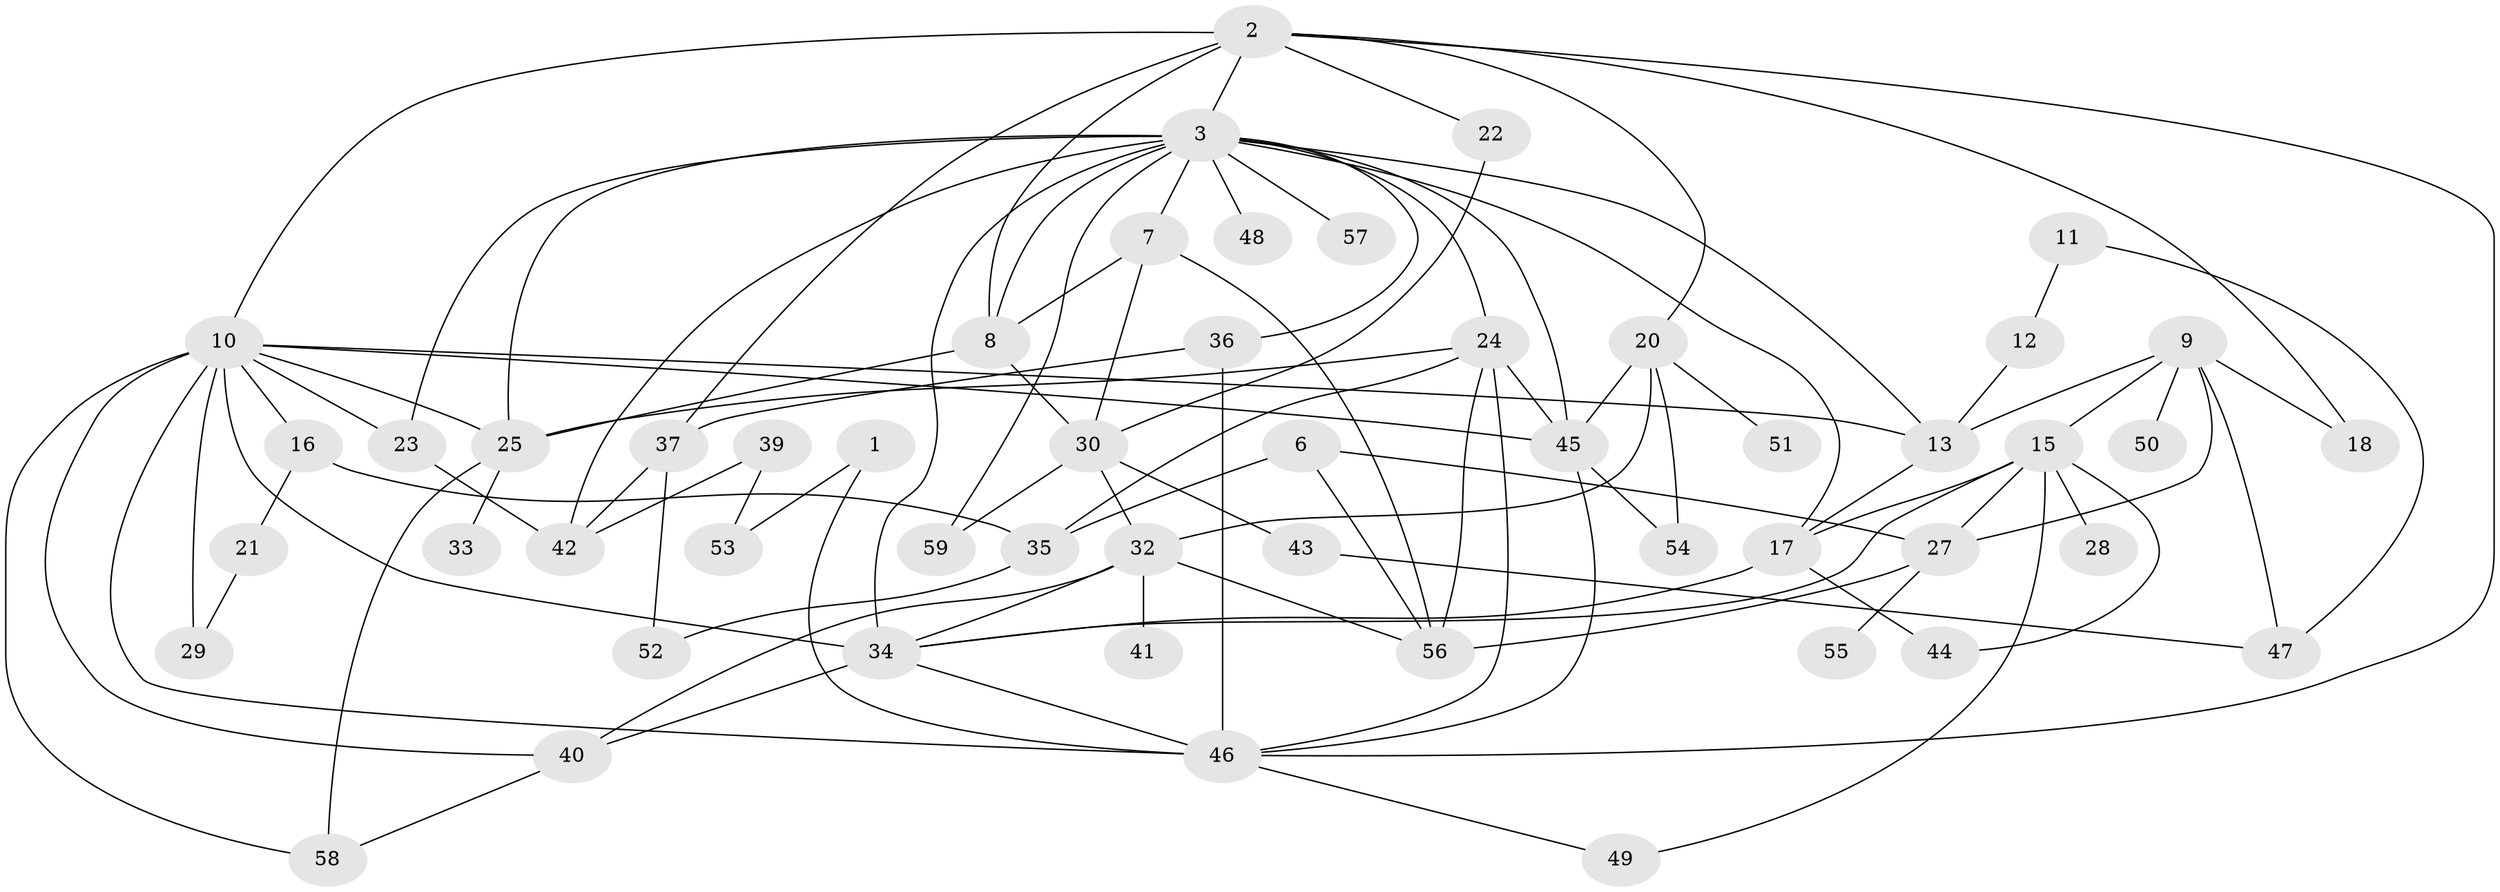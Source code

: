 // original degree distribution, {1: 0.19491525423728814, 2: 0.22033898305084745, 6: 0.03389830508474576, 0: 0.0423728813559322, 3: 0.2542372881355932, 4: 0.1271186440677966, 5: 0.1016949152542373, 9: 0.00847457627118644, 7: 0.01694915254237288}
// Generated by graph-tools (version 1.1) at 2025/48/03/04/25 22:48:01]
// undirected, 52 vertices, 99 edges
graph export_dot {
  node [color=gray90,style=filled];
  1;
  2;
  3;
  6;
  7;
  8;
  9;
  10;
  11;
  12;
  13;
  15;
  16;
  17;
  18;
  20;
  21;
  22;
  23;
  24;
  25;
  27;
  28;
  29;
  30;
  32;
  33;
  34;
  35;
  36;
  37;
  39;
  40;
  41;
  42;
  43;
  44;
  45;
  46;
  47;
  48;
  49;
  50;
  51;
  52;
  53;
  54;
  55;
  56;
  57;
  58;
  59;
  1 -- 46 [weight=1.0];
  1 -- 53 [weight=1.0];
  2 -- 3 [weight=1.0];
  2 -- 8 [weight=1.0];
  2 -- 10 [weight=1.0];
  2 -- 18 [weight=1.0];
  2 -- 20 [weight=1.0];
  2 -- 22 [weight=1.0];
  2 -- 37 [weight=1.0];
  2 -- 46 [weight=1.0];
  3 -- 7 [weight=1.0];
  3 -- 8 [weight=1.0];
  3 -- 13 [weight=1.0];
  3 -- 17 [weight=1.0];
  3 -- 23 [weight=1.0];
  3 -- 24 [weight=1.0];
  3 -- 25 [weight=2.0];
  3 -- 34 [weight=1.0];
  3 -- 36 [weight=1.0];
  3 -- 42 [weight=1.0];
  3 -- 45 [weight=1.0];
  3 -- 48 [weight=1.0];
  3 -- 57 [weight=1.0];
  3 -- 59 [weight=1.0];
  6 -- 27 [weight=1.0];
  6 -- 35 [weight=1.0];
  6 -- 56 [weight=1.0];
  7 -- 8 [weight=1.0];
  7 -- 30 [weight=1.0];
  7 -- 56 [weight=1.0];
  8 -- 25 [weight=1.0];
  8 -- 30 [weight=1.0];
  9 -- 13 [weight=1.0];
  9 -- 15 [weight=1.0];
  9 -- 18 [weight=1.0];
  9 -- 27 [weight=1.0];
  9 -- 47 [weight=1.0];
  9 -- 50 [weight=1.0];
  10 -- 13 [weight=1.0];
  10 -- 16 [weight=1.0];
  10 -- 23 [weight=1.0];
  10 -- 25 [weight=1.0];
  10 -- 29 [weight=2.0];
  10 -- 34 [weight=2.0];
  10 -- 40 [weight=2.0];
  10 -- 45 [weight=1.0];
  10 -- 46 [weight=2.0];
  10 -- 58 [weight=1.0];
  11 -- 12 [weight=1.0];
  11 -- 47 [weight=1.0];
  12 -- 13 [weight=1.0];
  13 -- 17 [weight=1.0];
  15 -- 17 [weight=1.0];
  15 -- 27 [weight=1.0];
  15 -- 28 [weight=2.0];
  15 -- 34 [weight=1.0];
  15 -- 44 [weight=1.0];
  15 -- 49 [weight=1.0];
  16 -- 21 [weight=1.0];
  16 -- 35 [weight=1.0];
  17 -- 34 [weight=1.0];
  17 -- 44 [weight=1.0];
  20 -- 32 [weight=1.0];
  20 -- 45 [weight=1.0];
  20 -- 51 [weight=1.0];
  20 -- 54 [weight=1.0];
  21 -- 29 [weight=1.0];
  22 -- 30 [weight=1.0];
  23 -- 42 [weight=1.0];
  24 -- 25 [weight=1.0];
  24 -- 35 [weight=2.0];
  24 -- 45 [weight=1.0];
  24 -- 46 [weight=1.0];
  24 -- 56 [weight=1.0];
  25 -- 33 [weight=1.0];
  25 -- 58 [weight=1.0];
  27 -- 55 [weight=1.0];
  27 -- 56 [weight=1.0];
  30 -- 32 [weight=1.0];
  30 -- 43 [weight=1.0];
  30 -- 59 [weight=1.0];
  32 -- 34 [weight=1.0];
  32 -- 40 [weight=1.0];
  32 -- 41 [weight=1.0];
  32 -- 56 [weight=1.0];
  34 -- 40 [weight=2.0];
  34 -- 46 [weight=1.0];
  35 -- 52 [weight=1.0];
  36 -- 37 [weight=1.0];
  36 -- 46 [weight=1.0];
  37 -- 42 [weight=1.0];
  37 -- 52 [weight=1.0];
  39 -- 42 [weight=1.0];
  39 -- 53 [weight=1.0];
  40 -- 58 [weight=1.0];
  43 -- 47 [weight=1.0];
  45 -- 46 [weight=1.0];
  45 -- 54 [weight=1.0];
  46 -- 49 [weight=1.0];
}
